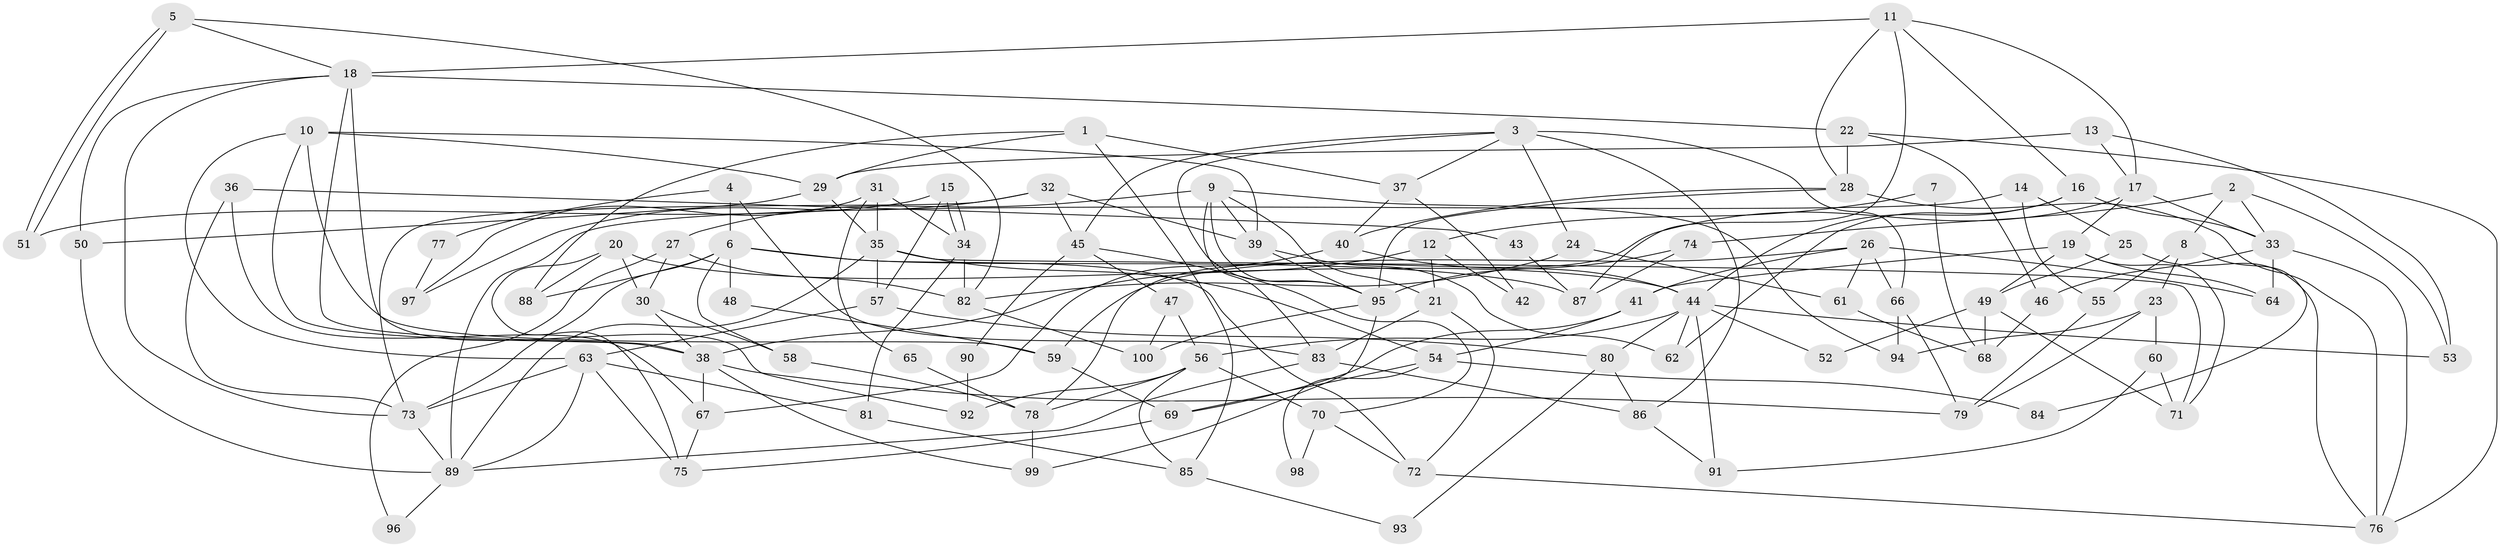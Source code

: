 // coarse degree distribution, {4: 0.14754098360655737, 5: 0.13114754098360656, 8: 0.08196721311475409, 3: 0.21311475409836064, 10: 0.04918032786885246, 7: 0.09836065573770492, 6: 0.14754098360655737, 9: 0.01639344262295082, 2: 0.11475409836065574}
// Generated by graph-tools (version 1.1) at 2025/52/02/27/25 19:52:08]
// undirected, 100 vertices, 200 edges
graph export_dot {
graph [start="1"]
  node [color=gray90,style=filled];
  1;
  2;
  3;
  4;
  5;
  6;
  7;
  8;
  9;
  10;
  11;
  12;
  13;
  14;
  15;
  16;
  17;
  18;
  19;
  20;
  21;
  22;
  23;
  24;
  25;
  26;
  27;
  28;
  29;
  30;
  31;
  32;
  33;
  34;
  35;
  36;
  37;
  38;
  39;
  40;
  41;
  42;
  43;
  44;
  45;
  46;
  47;
  48;
  49;
  50;
  51;
  52;
  53;
  54;
  55;
  56;
  57;
  58;
  59;
  60;
  61;
  62;
  63;
  64;
  65;
  66;
  67;
  68;
  69;
  70;
  71;
  72;
  73;
  74;
  75;
  76;
  77;
  78;
  79;
  80;
  81;
  82;
  83;
  84;
  85;
  86;
  87;
  88;
  89;
  90;
  91;
  92;
  93;
  94;
  95;
  96;
  97;
  98;
  99;
  100;
  1 -- 88;
  1 -- 85;
  1 -- 29;
  1 -- 37;
  2 -- 8;
  2 -- 33;
  2 -- 53;
  2 -- 74;
  3 -- 37;
  3 -- 24;
  3 -- 45;
  3 -- 66;
  3 -- 86;
  3 -- 95;
  4 -- 6;
  4 -- 83;
  4 -- 77;
  5 -- 18;
  5 -- 51;
  5 -- 51;
  5 -- 82;
  6 -- 72;
  6 -- 73;
  6 -- 48;
  6 -- 58;
  6 -- 87;
  6 -- 88;
  7 -- 68;
  7 -- 12;
  8 -- 55;
  8 -- 23;
  8 -- 84;
  9 -- 83;
  9 -- 21;
  9 -- 27;
  9 -- 39;
  9 -- 94;
  9 -- 95;
  10 -- 39;
  10 -- 38;
  10 -- 29;
  10 -- 59;
  10 -- 63;
  11 -- 87;
  11 -- 17;
  11 -- 16;
  11 -- 18;
  11 -- 28;
  12 -- 38;
  12 -- 21;
  12 -- 42;
  13 -- 29;
  13 -- 17;
  13 -- 53;
  14 -- 25;
  14 -- 89;
  14 -- 55;
  15 -- 34;
  15 -- 34;
  15 -- 57;
  15 -- 51;
  16 -- 62;
  16 -- 33;
  16 -- 44;
  17 -- 33;
  17 -- 78;
  17 -- 19;
  18 -- 50;
  18 -- 22;
  18 -- 38;
  18 -- 73;
  18 -- 92;
  19 -- 64;
  19 -- 41;
  19 -- 49;
  19 -- 71;
  20 -- 30;
  20 -- 44;
  20 -- 75;
  20 -- 88;
  21 -- 72;
  21 -- 83;
  22 -- 28;
  22 -- 46;
  22 -- 76;
  23 -- 79;
  23 -- 94;
  23 -- 60;
  24 -- 61;
  24 -- 82;
  25 -- 49;
  25 -- 76;
  26 -- 59;
  26 -- 41;
  26 -- 61;
  26 -- 64;
  26 -- 66;
  27 -- 82;
  27 -- 30;
  27 -- 96;
  28 -- 95;
  28 -- 40;
  28 -- 76;
  29 -- 35;
  29 -- 50;
  30 -- 38;
  30 -- 58;
  31 -- 35;
  31 -- 34;
  31 -- 65;
  31 -- 97;
  32 -- 73;
  32 -- 39;
  32 -- 45;
  32 -- 97;
  33 -- 76;
  33 -- 46;
  33 -- 64;
  34 -- 82;
  34 -- 81;
  35 -- 89;
  35 -- 54;
  35 -- 57;
  35 -- 71;
  36 -- 73;
  36 -- 67;
  36 -- 43;
  37 -- 40;
  37 -- 42;
  38 -- 67;
  38 -- 79;
  38 -- 99;
  39 -- 95;
  39 -- 62;
  40 -- 44;
  40 -- 67;
  41 -- 69;
  41 -- 54;
  43 -- 87;
  44 -- 53;
  44 -- 52;
  44 -- 56;
  44 -- 62;
  44 -- 80;
  44 -- 91;
  45 -- 47;
  45 -- 70;
  45 -- 90;
  46 -- 68;
  47 -- 56;
  47 -- 100;
  48 -- 59;
  49 -- 71;
  49 -- 52;
  49 -- 68;
  50 -- 89;
  54 -- 69;
  54 -- 84;
  54 -- 98;
  55 -- 79;
  56 -- 78;
  56 -- 70;
  56 -- 85;
  56 -- 92;
  57 -- 80;
  57 -- 63;
  58 -- 78;
  59 -- 69;
  60 -- 71;
  60 -- 91;
  61 -- 68;
  63 -- 73;
  63 -- 75;
  63 -- 81;
  63 -- 89;
  65 -- 78;
  66 -- 79;
  66 -- 94;
  67 -- 75;
  69 -- 75;
  70 -- 72;
  70 -- 98;
  72 -- 76;
  73 -- 89;
  74 -- 95;
  74 -- 87;
  77 -- 97;
  78 -- 99;
  80 -- 86;
  80 -- 93;
  81 -- 85;
  82 -- 100;
  83 -- 89;
  83 -- 86;
  85 -- 93;
  86 -- 91;
  89 -- 96;
  90 -- 92;
  95 -- 99;
  95 -- 100;
}
